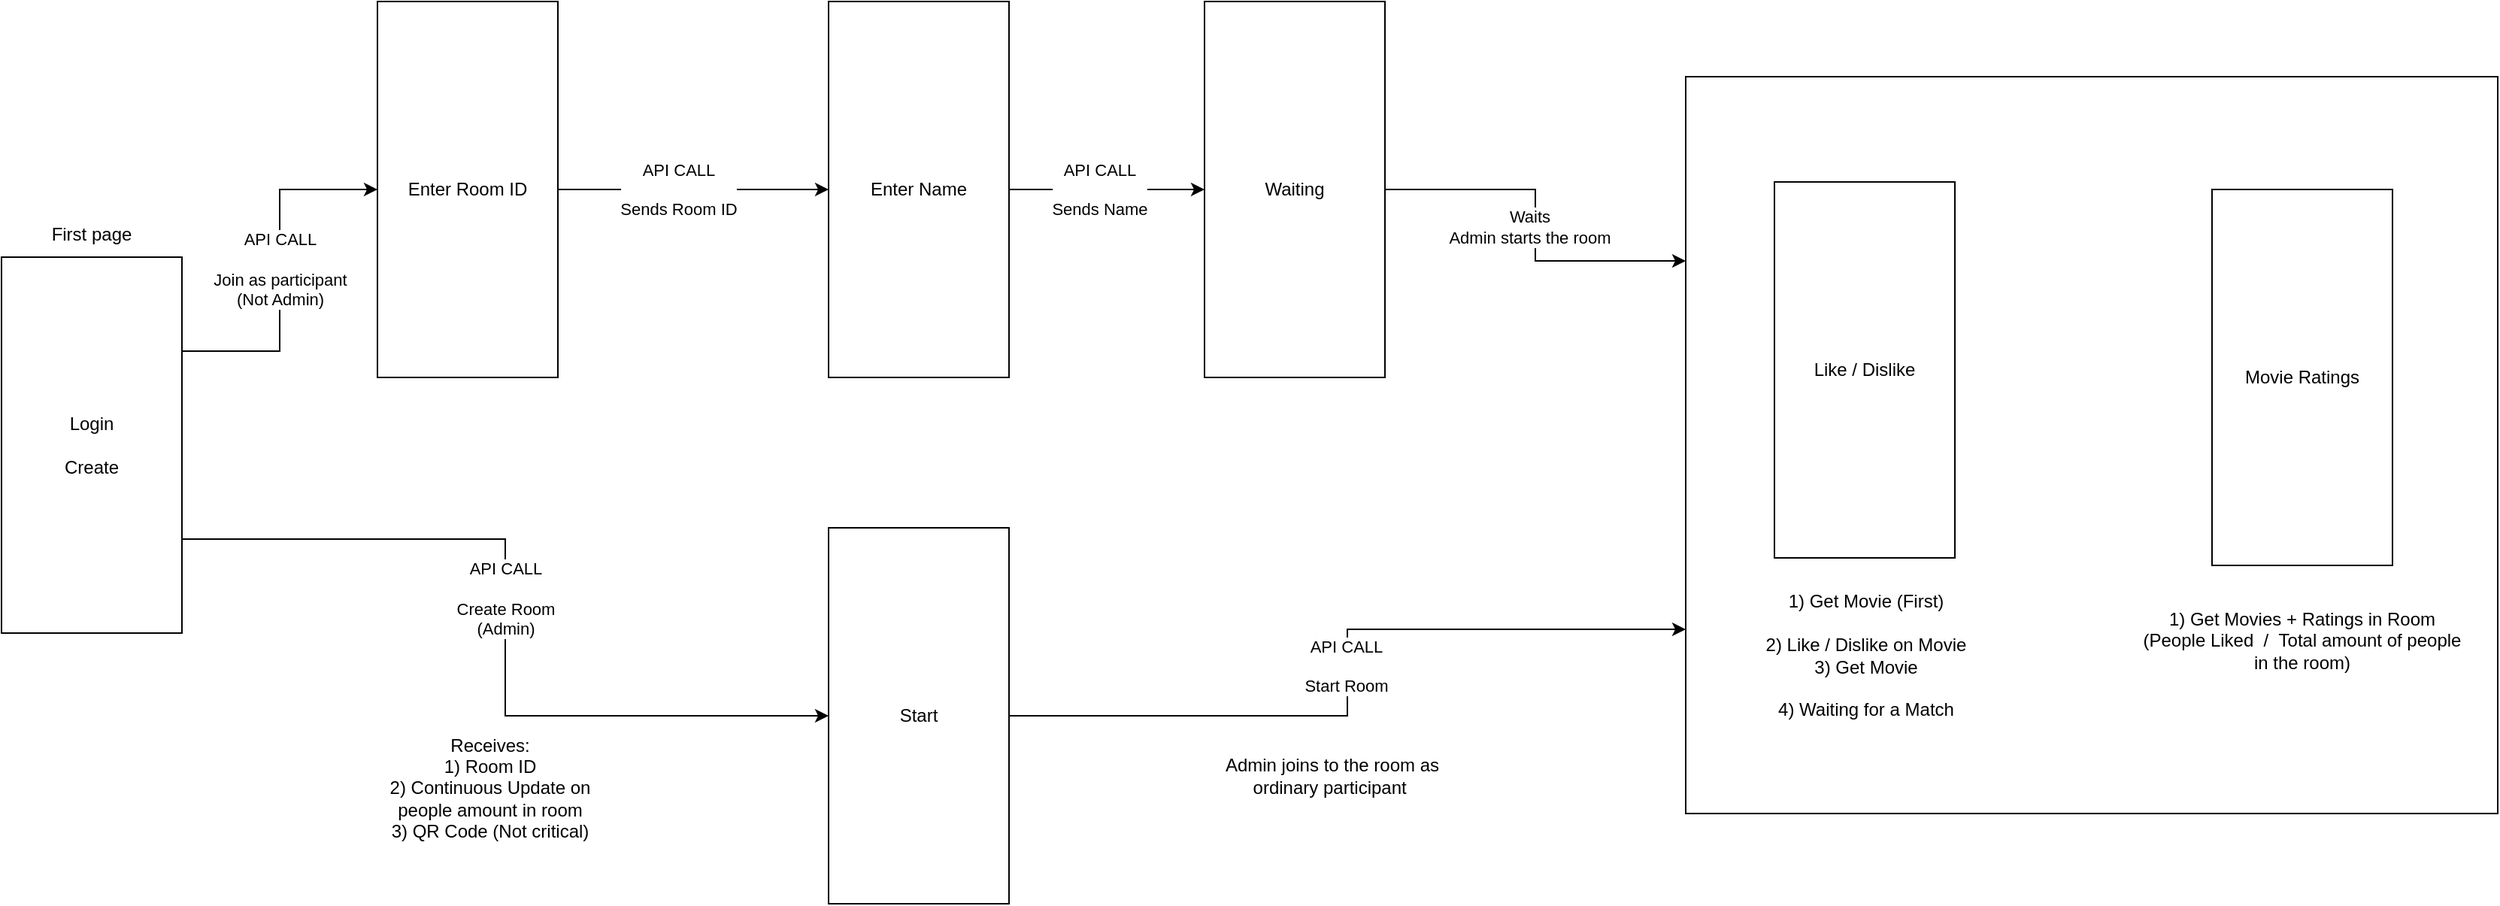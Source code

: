 <mxfile version="17.4.6" type="gitlab">
  <diagram id="Al1cn3xquqlNX8ngvHFC" name="Page-1">
    <mxGraphModel dx="1645" dy="893" grid="1" gridSize="10" guides="1" tooltips="1" connect="1" arrows="1" fold="1" page="1" pageScale="1" pageWidth="827" pageHeight="1169" math="0" shadow="0">
      <root>
        <mxCell id="0" />
        <mxCell id="1" parent="0" />
        <mxCell id="E1P62dOauz6o8dgjr0p_-6" style="edgeStyle=orthogonalEdgeStyle;rounded=0;orthogonalLoop=1;jettySize=auto;html=1;exitX=1;exitY=0.25;exitDx=0;exitDy=0;entryX=0;entryY=0.5;entryDx=0;entryDy=0;" edge="1" parent="1" source="E1P62dOauz6o8dgjr0p_-1" target="E1P62dOauz6o8dgjr0p_-3">
          <mxGeometry relative="1" as="geometry" />
        </mxCell>
        <mxCell id="E1P62dOauz6o8dgjr0p_-19" value="API CALL&lt;br&gt;&lt;br&gt;Join as participant&lt;br&gt;(Not Admin)" style="edgeLabel;html=1;align=center;verticalAlign=middle;resizable=0;points=[];" vertex="1" connectable="0" parent="E1P62dOauz6o8dgjr0p_-6">
          <mxGeometry x="0.009" relative="1" as="geometry">
            <mxPoint as="offset" />
          </mxGeometry>
        </mxCell>
        <mxCell id="E1P62dOauz6o8dgjr0p_-7" style="edgeStyle=orthogonalEdgeStyle;rounded=0;orthogonalLoop=1;jettySize=auto;html=1;exitX=1;exitY=0.75;exitDx=0;exitDy=0;" edge="1" parent="1" source="E1P62dOauz6o8dgjr0p_-1" target="E1P62dOauz6o8dgjr0p_-4">
          <mxGeometry relative="1" as="geometry" />
        </mxCell>
        <mxCell id="E1P62dOauz6o8dgjr0p_-15" value="API CALL&lt;br&gt;&lt;br&gt;Create Room&lt;br&gt;(Admin)" style="edgeLabel;html=1;align=center;verticalAlign=middle;resizable=0;points=[];" vertex="1" connectable="0" parent="E1P62dOauz6o8dgjr0p_-7">
          <mxGeometry x="-0.073" relative="1" as="geometry">
            <mxPoint as="offset" />
          </mxGeometry>
        </mxCell>
        <mxCell id="E1P62dOauz6o8dgjr0p_-1" value="Login&lt;br&gt;&lt;br&gt;Create" style="rounded=0;whiteSpace=wrap;html=1;" vertex="1" parent="1">
          <mxGeometry x="70" y="350" width="120" height="250" as="geometry" />
        </mxCell>
        <mxCell id="E1P62dOauz6o8dgjr0p_-2" value="First page" style="text;html=1;strokeColor=none;fillColor=none;align=center;verticalAlign=middle;whiteSpace=wrap;rounded=0;" vertex="1" parent="1">
          <mxGeometry x="100" y="320" width="60" height="30" as="geometry" />
        </mxCell>
        <mxCell id="E1P62dOauz6o8dgjr0p_-8" style="edgeStyle=orthogonalEdgeStyle;rounded=0;orthogonalLoop=1;jettySize=auto;html=1;exitX=1;exitY=0.5;exitDx=0;exitDy=0;" edge="1" parent="1" source="E1P62dOauz6o8dgjr0p_-3" target="E1P62dOauz6o8dgjr0p_-5">
          <mxGeometry relative="1" as="geometry" />
        </mxCell>
        <mxCell id="E1P62dOauz6o8dgjr0p_-20" value="API CALL&lt;br&gt;&lt;br&gt;Sends Room ID" style="edgeLabel;html=1;align=center;verticalAlign=middle;resizable=0;points=[];" vertex="1" connectable="0" parent="E1P62dOauz6o8dgjr0p_-8">
          <mxGeometry x="-0.298" y="1" relative="1" as="geometry">
            <mxPoint x="17" y="1" as="offset" />
          </mxGeometry>
        </mxCell>
        <mxCell id="E1P62dOauz6o8dgjr0p_-3" value="Enter Room ID" style="rounded=0;whiteSpace=wrap;html=1;" vertex="1" parent="1">
          <mxGeometry x="320" y="180" width="120" height="250" as="geometry" />
        </mxCell>
        <mxCell id="E1P62dOauz6o8dgjr0p_-11" style="edgeStyle=orthogonalEdgeStyle;rounded=0;orthogonalLoop=1;jettySize=auto;html=1;exitX=1;exitY=0.5;exitDx=0;exitDy=0;entryX=0;entryY=0.75;entryDx=0;entryDy=0;" edge="1" parent="1" source="E1P62dOauz6o8dgjr0p_-4" target="E1P62dOauz6o8dgjr0p_-9">
          <mxGeometry relative="1" as="geometry" />
        </mxCell>
        <mxCell id="E1P62dOauz6o8dgjr0p_-17" value="API CALL&lt;br&gt;&lt;br&gt;Start Room" style="edgeLabel;html=1;align=center;verticalAlign=middle;resizable=0;points=[];" vertex="1" connectable="0" parent="E1P62dOauz6o8dgjr0p_-11">
          <mxGeometry x="-0.038" y="1" relative="1" as="geometry">
            <mxPoint y="-14" as="offset" />
          </mxGeometry>
        </mxCell>
        <mxCell id="E1P62dOauz6o8dgjr0p_-4" value="Start" style="rounded=0;whiteSpace=wrap;html=1;" vertex="1" parent="1">
          <mxGeometry x="620" y="530" width="120" height="250" as="geometry" />
        </mxCell>
        <mxCell id="E1P62dOauz6o8dgjr0p_-23" style="edgeStyle=orthogonalEdgeStyle;rounded=0;orthogonalLoop=1;jettySize=auto;html=1;" edge="1" parent="1" source="E1P62dOauz6o8dgjr0p_-5" target="E1P62dOauz6o8dgjr0p_-22">
          <mxGeometry relative="1" as="geometry" />
        </mxCell>
        <mxCell id="E1P62dOauz6o8dgjr0p_-24" value="API CALL&lt;br&gt;&lt;br&gt;Sends Name" style="edgeLabel;html=1;align=center;verticalAlign=middle;resizable=0;points=[];" vertex="1" connectable="0" parent="E1P62dOauz6o8dgjr0p_-23">
          <mxGeometry x="-0.2" y="2" relative="1" as="geometry">
            <mxPoint x="8" y="2" as="offset" />
          </mxGeometry>
        </mxCell>
        <mxCell id="E1P62dOauz6o8dgjr0p_-5" value="Enter Name" style="rounded=0;whiteSpace=wrap;html=1;" vertex="1" parent="1">
          <mxGeometry x="620" y="180" width="120" height="250" as="geometry" />
        </mxCell>
        <mxCell id="E1P62dOauz6o8dgjr0p_-9" value="" style="rounded=0;whiteSpace=wrap;html=1;" vertex="1" parent="1">
          <mxGeometry x="1190" y="230" width="540" height="490" as="geometry" />
        </mxCell>
        <mxCell id="E1P62dOauz6o8dgjr0p_-12" value="Like / Dislike" style="rounded=0;whiteSpace=wrap;html=1;" vertex="1" parent="1">
          <mxGeometry x="1249" y="300" width="120" height="250" as="geometry" />
        </mxCell>
        <mxCell id="E1P62dOauz6o8dgjr0p_-13" value="Movie Ratings" style="rounded=0;whiteSpace=wrap;html=1;" vertex="1" parent="1">
          <mxGeometry x="1540" y="305" width="120" height="250" as="geometry" />
        </mxCell>
        <mxCell id="E1P62dOauz6o8dgjr0p_-16" value="Receives:&lt;br&gt;1) Room ID&lt;br&gt;2) Continuous Update on people amount in room&lt;br&gt;3) QR Code (Not critical)" style="text;html=1;strokeColor=none;fillColor=none;align=center;verticalAlign=middle;whiteSpace=wrap;rounded=0;" vertex="1" parent="1">
          <mxGeometry x="320" y="660" width="150" height="85" as="geometry" />
        </mxCell>
        <mxCell id="E1P62dOauz6o8dgjr0p_-18" value="Admin joins to the room as ordinary participant&amp;nbsp;" style="text;html=1;strokeColor=none;fillColor=none;align=center;verticalAlign=middle;whiteSpace=wrap;rounded=0;" vertex="1" parent="1">
          <mxGeometry x="880" y="670" width="150" height="50" as="geometry" />
        </mxCell>
        <mxCell id="E1P62dOauz6o8dgjr0p_-25" style="edgeStyle=orthogonalEdgeStyle;rounded=0;orthogonalLoop=1;jettySize=auto;html=1;exitX=1;exitY=0.5;exitDx=0;exitDy=0;entryX=0;entryY=0.25;entryDx=0;entryDy=0;" edge="1" parent="1" source="E1P62dOauz6o8dgjr0p_-22" target="E1P62dOauz6o8dgjr0p_-9">
          <mxGeometry relative="1" as="geometry" />
        </mxCell>
        <mxCell id="E1P62dOauz6o8dgjr0p_-26" value="Waits&lt;br&gt;Admin starts the room" style="edgeLabel;html=1;align=center;verticalAlign=middle;resizable=0;points=[];" vertex="1" connectable="0" parent="E1P62dOauz6o8dgjr0p_-25">
          <mxGeometry x="-0.553" y="-3" relative="1" as="geometry">
            <mxPoint x="40" y="22" as="offset" />
          </mxGeometry>
        </mxCell>
        <mxCell id="E1P62dOauz6o8dgjr0p_-22" value="Waiting" style="rounded=0;whiteSpace=wrap;html=1;" vertex="1" parent="1">
          <mxGeometry x="870" y="180" width="120" height="250" as="geometry" />
        </mxCell>
        <mxCell id="E1P62dOauz6o8dgjr0p_-27" value="1) Get Movie (First)&lt;br&gt;&lt;br&gt;2) Like / Dislike on Movie&lt;br&gt;3) Get Movie&lt;br&gt;&lt;br&gt;4) Waiting for a Match" style="text;html=1;strokeColor=none;fillColor=none;align=center;verticalAlign=middle;whiteSpace=wrap;rounded=0;" vertex="1" parent="1">
          <mxGeometry x="1200" y="560" width="220" height="110" as="geometry" />
        </mxCell>
        <mxCell id="E1P62dOauz6o8dgjr0p_-28" value="1) Get Movies + Ratings in Room&lt;br&gt;(People Liked &amp;nbsp;/ &amp;nbsp;Total amount of people in the room)" style="text;html=1;strokeColor=none;fillColor=none;align=center;verticalAlign=middle;whiteSpace=wrap;rounded=0;" vertex="1" parent="1">
          <mxGeometry x="1490" y="565" width="220" height="80" as="geometry" />
        </mxCell>
      </root>
    </mxGraphModel>
  </diagram>
</mxfile>
